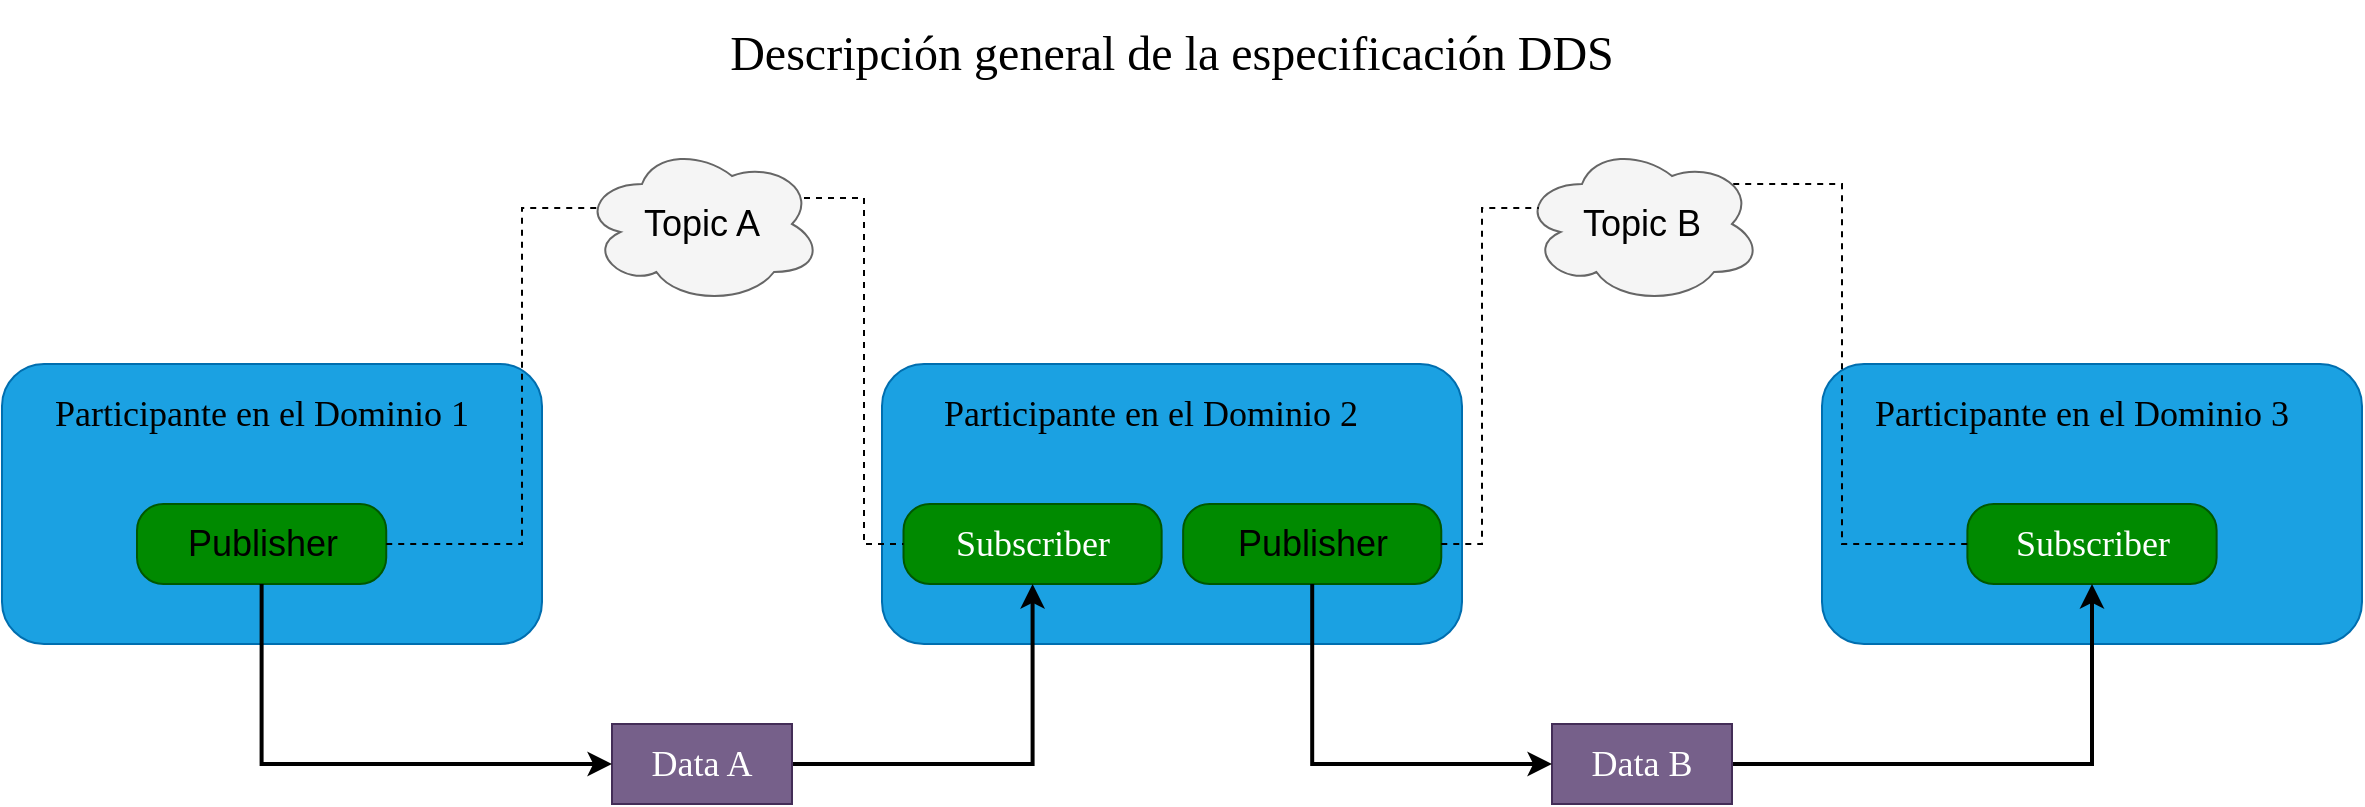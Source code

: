 <mxfile version="26.1.1">
  <diagram name="Page-1" id="D0JhVql0RrHCheDNzNPF">
    <mxGraphModel dx="1434" dy="822" grid="1" gridSize="10" guides="1" tooltips="1" connect="1" arrows="1" fold="1" page="1" pageScale="1" pageWidth="1100" pageHeight="850" math="0" shadow="0">
      <root>
        <mxCell id="0" />
        <mxCell id="1" parent="0" />
        <mxCell id="tbWEsT_DXhPGWO2bRRjK-4" value="" style="group" vertex="1" connectable="0" parent="1">
          <mxGeometry y="220" width="270" height="140" as="geometry" />
        </mxCell>
        <mxCell id="tbWEsT_DXhPGWO2bRRjK-1" value="" style="rounded=1;whiteSpace=wrap;html=1;fillColor=#1ba1e2;fontColor=#ffffff;strokeColor=#006EAF;" vertex="1" parent="tbWEsT_DXhPGWO2bRRjK-4">
          <mxGeometry width="270" height="140" as="geometry" />
        </mxCell>
        <mxCell id="tbWEsT_DXhPGWO2bRRjK-2" value="&lt;font style=&quot;color: light-dark(rgb(0, 0, 0), rgb(26, 26, 26)); font-size: 18px;&quot; face=&quot;Tahoma&quot;&gt;Participante en el Dominio 1&lt;/font&gt;" style="text;html=1;align=center;verticalAlign=middle;whiteSpace=wrap;rounded=0;" vertex="1" parent="tbWEsT_DXhPGWO2bRRjK-4">
          <mxGeometry y="10" width="259.615" height="30" as="geometry" />
        </mxCell>
        <mxCell id="tbWEsT_DXhPGWO2bRRjK-13" value="&lt;span style=&quot;color: light-dark(rgb(0, 0, 0), rgb(26, 26, 26));&quot;&gt;&lt;font style=&quot;font-size: 18px;&quot;&gt;Publisher&lt;/font&gt;&lt;/span&gt;" style="rounded=1;whiteSpace=wrap;html=1;fillColor=light-dark(#008A00,#00CC66);strokeColor=#005700;arcSize=33;fontColor=#ffffff;" vertex="1" parent="tbWEsT_DXhPGWO2bRRjK-4">
          <mxGeometry x="67.5" y="70" width="124.615" height="40" as="geometry" />
        </mxCell>
        <mxCell id="tbWEsT_DXhPGWO2bRRjK-5" value="" style="group" vertex="1" connectable="0" parent="1">
          <mxGeometry x="440" y="220" width="290" height="140" as="geometry" />
        </mxCell>
        <mxCell id="tbWEsT_DXhPGWO2bRRjK-6" value="" style="rounded=1;whiteSpace=wrap;html=1;fillColor=#1ba1e2;fontColor=#ffffff;strokeColor=#006EAF;" vertex="1" parent="tbWEsT_DXhPGWO2bRRjK-5">
          <mxGeometry width="290" height="140" as="geometry" />
        </mxCell>
        <mxCell id="tbWEsT_DXhPGWO2bRRjK-7" value="&lt;font style=&quot;color: light-dark(rgb(0, 0, 0), rgb(26, 26, 26)); font-size: 18px;&quot; face=&quot;Tahoma&quot;&gt;Participante en el Dominio 2&lt;/font&gt;" style="text;html=1;align=center;verticalAlign=middle;whiteSpace=wrap;rounded=0;" vertex="1" parent="tbWEsT_DXhPGWO2bRRjK-5">
          <mxGeometry y="10" width="268.887" height="30" as="geometry" />
        </mxCell>
        <mxCell id="tbWEsT_DXhPGWO2bRRjK-14" value="&lt;span style=&quot;color: light-dark(rgb(0, 0, 0), rgb(26, 26, 26));&quot;&gt;&lt;font style=&quot;font-size: 18px;&quot;&gt;Publisher&lt;/font&gt;&lt;/span&gt;" style="rounded=1;whiteSpace=wrap;html=1;fillColor=light-dark(#008A00,#00CC66);fontColor=#ffffff;strokeColor=#005700;arcSize=33;" vertex="1" parent="tbWEsT_DXhPGWO2bRRjK-5">
          <mxGeometry x="150.572" y="70" width="129.066" height="40" as="geometry" />
        </mxCell>
        <mxCell id="tbWEsT_DXhPGWO2bRRjK-15" value="&lt;font style=&quot;font-size: 18px;&quot; face=&quot;Tahoma&quot;&gt;Subscriber&lt;/font&gt;" style="rounded=1;whiteSpace=wrap;html=1;fillColor=light-dark(#008A00,#00CC66);fontColor=#ffffff;strokeColor=#005700;arcSize=33;" vertex="1" parent="tbWEsT_DXhPGWO2bRRjK-5">
          <mxGeometry x="10.755" y="70" width="129.066" height="40" as="geometry" />
        </mxCell>
        <mxCell id="tbWEsT_DXhPGWO2bRRjK-8" value="" style="group" vertex="1" connectable="0" parent="1">
          <mxGeometry x="910" y="220" width="270" height="140" as="geometry" />
        </mxCell>
        <mxCell id="tbWEsT_DXhPGWO2bRRjK-9" value="" style="rounded=1;whiteSpace=wrap;html=1;fillColor=#1ba1e2;fontColor=#ffffff;strokeColor=#006EAF;" vertex="1" parent="tbWEsT_DXhPGWO2bRRjK-8">
          <mxGeometry width="270" height="140" as="geometry" />
        </mxCell>
        <mxCell id="tbWEsT_DXhPGWO2bRRjK-10" value="&lt;font style=&quot;color: light-dark(rgb(0, 0, 0), rgb(26, 26, 26)); font-size: 18px;&quot; face=&quot;Tahoma&quot;&gt;Participante en el Dominio 3&lt;/font&gt;" style="text;html=1;align=center;verticalAlign=middle;whiteSpace=wrap;rounded=0;" vertex="1" parent="tbWEsT_DXhPGWO2bRRjK-8">
          <mxGeometry y="10" width="259.615" height="30" as="geometry" />
        </mxCell>
        <mxCell id="tbWEsT_DXhPGWO2bRRjK-22" value="&lt;font style=&quot;font-size: 18px;&quot; face=&quot;Tahoma&quot;&gt;Subscriber&lt;/font&gt;" style="rounded=1;whiteSpace=wrap;html=1;fillColor=light-dark(#008A00,#00CC66);fontColor=#ffffff;strokeColor=#005700;arcSize=33;" vertex="1" parent="tbWEsT_DXhPGWO2bRRjK-8">
          <mxGeometry x="72.695" y="70" width="124.615" height="40" as="geometry" />
        </mxCell>
        <mxCell id="tbWEsT_DXhPGWO2bRRjK-24" style="edgeStyle=orthogonalEdgeStyle;rounded=0;orthogonalLoop=1;jettySize=auto;html=1;exitX=0.925;exitY=0.338;exitDx=0;exitDy=0;exitPerimeter=0;entryX=0;entryY=0.5;entryDx=0;entryDy=0;dashed=1;strokeColor=light-dark(#000000,#CCCCCC);align=center;verticalAlign=middle;fontFamily=Helvetica;fontSize=11;fontColor=default;labelBackgroundColor=default;startFill=0;endArrow=none;" edge="1" parent="1" source="tbWEsT_DXhPGWO2bRRjK-11" target="tbWEsT_DXhPGWO2bRRjK-15">
          <mxGeometry relative="1" as="geometry">
            <Array as="points">
              <mxPoint x="431" y="137" />
              <mxPoint x="431" y="310" />
            </Array>
          </mxGeometry>
        </mxCell>
        <mxCell id="tbWEsT_DXhPGWO2bRRjK-11" value="&lt;font style=&quot;font-size: 18px;&quot;&gt;&lt;span style=&quot;color: light-dark(rgb(0, 0, 0), rgb(26, 26, 26));&quot;&gt;Topic A&lt;/span&gt;&lt;/font&gt;" style="ellipse;shape=cloud;whiteSpace=wrap;html=1;fillColor=light-dark(#F5F5F5,#E6E6E6);fontColor=#333333;strokeColor=light-dark(#666666,#333333);" vertex="1" parent="1">
          <mxGeometry x="290" y="110" width="120" height="80" as="geometry" />
        </mxCell>
        <mxCell id="tbWEsT_DXhPGWO2bRRjK-26" style="edgeStyle=orthogonalEdgeStyle;rounded=0;orthogonalLoop=1;jettySize=auto;html=1;exitX=0.88;exitY=0.25;exitDx=0;exitDy=0;exitPerimeter=0;entryX=0;entryY=0.5;entryDx=0;entryDy=0;dashed=1;strokeColor=light-dark(#000000,#CCCCCC);align=center;verticalAlign=middle;fontFamily=Helvetica;fontSize=11;fontColor=default;labelBackgroundColor=default;startFill=0;endArrow=none;" edge="1" parent="1" source="tbWEsT_DXhPGWO2bRRjK-12" target="tbWEsT_DXhPGWO2bRRjK-22">
          <mxGeometry relative="1" as="geometry">
            <Array as="points">
              <mxPoint x="920" y="130" />
              <mxPoint x="920" y="310" />
            </Array>
          </mxGeometry>
        </mxCell>
        <mxCell id="tbWEsT_DXhPGWO2bRRjK-12" value="&lt;font style=&quot;font-size: 18px;&quot;&gt;&lt;span style=&quot;color: light-dark(rgb(0, 0, 0), rgb(26, 26, 26));&quot;&gt;Topic B&lt;/span&gt;&lt;/font&gt;" style="ellipse;shape=cloud;whiteSpace=wrap;html=1;fillColor=light-dark(#F5F5F5,#E6E6E6);fontColor=#333333;strokeColor=light-dark(#666666,#333333);" vertex="1" parent="1">
          <mxGeometry x="760" y="110" width="120" height="80" as="geometry" />
        </mxCell>
        <mxCell id="tbWEsT_DXhPGWO2bRRjK-23" style="edgeStyle=orthogonalEdgeStyle;rounded=0;orthogonalLoop=1;jettySize=auto;html=1;exitX=1;exitY=0.5;exitDx=0;exitDy=0;entryX=0.07;entryY=0.4;entryDx=0;entryDy=0;entryPerimeter=0;endArrow=none;startFill=0;dashed=1;strokeColor=light-dark(#000000,#CCCCCC);" edge="1" parent="1" source="tbWEsT_DXhPGWO2bRRjK-13" target="tbWEsT_DXhPGWO2bRRjK-11">
          <mxGeometry relative="1" as="geometry">
            <Array as="points">
              <mxPoint x="260" y="310" />
              <mxPoint x="260" y="142" />
            </Array>
          </mxGeometry>
        </mxCell>
        <mxCell id="tbWEsT_DXhPGWO2bRRjK-25" style="edgeStyle=orthogonalEdgeStyle;rounded=0;orthogonalLoop=1;jettySize=auto;html=1;exitX=1;exitY=0.5;exitDx=0;exitDy=0;entryX=0.07;entryY=0.4;entryDx=0;entryDy=0;entryPerimeter=0;dashed=1;strokeColor=light-dark(#000000,#CCCCCC);align=center;verticalAlign=middle;fontFamily=Helvetica;fontSize=11;fontColor=default;labelBackgroundColor=default;startFill=0;endArrow=none;" edge="1" parent="1" source="tbWEsT_DXhPGWO2bRRjK-14" target="tbWEsT_DXhPGWO2bRRjK-12">
          <mxGeometry relative="1" as="geometry">
            <Array as="points">
              <mxPoint x="740" y="310" />
              <mxPoint x="740" y="142" />
            </Array>
          </mxGeometry>
        </mxCell>
        <mxCell id="tbWEsT_DXhPGWO2bRRjK-30" style="edgeStyle=orthogonalEdgeStyle;rounded=0;orthogonalLoop=1;jettySize=auto;html=1;exitX=1;exitY=0.5;exitDx=0;exitDy=0;entryX=0.5;entryY=1;entryDx=0;entryDy=0;strokeColor=light-dark(#000000,#6600CC);strokeWidth=2;align=center;verticalAlign=middle;fontFamily=Helvetica;fontSize=11;fontColor=default;labelBackgroundColor=default;endArrow=classic;" edge="1" parent="1" source="tbWEsT_DXhPGWO2bRRjK-27" target="tbWEsT_DXhPGWO2bRRjK-15">
          <mxGeometry relative="1" as="geometry" />
        </mxCell>
        <mxCell id="tbWEsT_DXhPGWO2bRRjK-27" value="&lt;font style=&quot;font-size: 18px;&quot; face=&quot;Tahoma&quot;&gt;Data A&lt;/font&gt;" style="rounded=0;whiteSpace=wrap;html=1;fillColor=#76608a;fontColor=#ffffff;strokeColor=#432D57;" vertex="1" parent="1">
          <mxGeometry x="305" y="400" width="90" height="40" as="geometry" />
        </mxCell>
        <mxCell id="tbWEsT_DXhPGWO2bRRjK-32" style="edgeStyle=orthogonalEdgeStyle;rounded=0;orthogonalLoop=1;jettySize=auto;html=1;exitX=1;exitY=0.5;exitDx=0;exitDy=0;entryX=0.5;entryY=1;entryDx=0;entryDy=0;strokeColor=light-dark(#000000,#6600CC);strokeWidth=2;align=center;verticalAlign=middle;fontFamily=Helvetica;fontSize=11;fontColor=default;labelBackgroundColor=default;endArrow=classic;" edge="1" parent="1" source="tbWEsT_DXhPGWO2bRRjK-28" target="tbWEsT_DXhPGWO2bRRjK-22">
          <mxGeometry relative="1" as="geometry" />
        </mxCell>
        <mxCell id="tbWEsT_DXhPGWO2bRRjK-28" value="&lt;font style=&quot;font-size: 18px;&quot; face=&quot;Tahoma&quot;&gt;Data B&lt;/font&gt;" style="rounded=0;whiteSpace=wrap;html=1;fillColor=#76608a;fontColor=#ffffff;strokeColor=#432D57;" vertex="1" parent="1">
          <mxGeometry x="775" y="400" width="90" height="40" as="geometry" />
        </mxCell>
        <mxCell id="tbWEsT_DXhPGWO2bRRjK-29" style="edgeStyle=orthogonalEdgeStyle;rounded=0;orthogonalLoop=1;jettySize=auto;html=1;exitX=0.5;exitY=1;exitDx=0;exitDy=0;entryX=0;entryY=0.5;entryDx=0;entryDy=0;strokeWidth=2;strokeColor=light-dark(#000000,#6600CC);" edge="1" parent="1" source="tbWEsT_DXhPGWO2bRRjK-13" target="tbWEsT_DXhPGWO2bRRjK-27">
          <mxGeometry relative="1" as="geometry" />
        </mxCell>
        <mxCell id="tbWEsT_DXhPGWO2bRRjK-31" style="edgeStyle=orthogonalEdgeStyle;rounded=0;orthogonalLoop=1;jettySize=auto;html=1;exitX=0.5;exitY=1;exitDx=0;exitDy=0;entryX=0;entryY=0.5;entryDx=0;entryDy=0;strokeColor=light-dark(#000000,#6600CC);strokeWidth=2;align=center;verticalAlign=middle;fontFamily=Helvetica;fontSize=11;fontColor=default;labelBackgroundColor=default;endArrow=classic;" edge="1" parent="1" source="tbWEsT_DXhPGWO2bRRjK-14" target="tbWEsT_DXhPGWO2bRRjK-28">
          <mxGeometry relative="1" as="geometry" />
        </mxCell>
        <mxCell id="tbWEsT_DXhPGWO2bRRjK-33" value="&lt;div class=&quot;QmZWSe&quot;&gt;&lt;div class=&quot;DHcWmd&quot;&gt;&lt;/div&gt;&lt;/div&gt;&lt;div class=&quot;oSioSc&quot;&gt;&lt;div id=&quot;tw-target&quot;&gt;&lt;div data-entityname=&quot;Google Translate&quot; data-attrid=&quot;tw-targetArea&quot; class=&quot;g9WsWb PZPZlf&quot; id=&quot;kAz1tf&quot;&gt;&lt;div role=&quot;text&quot; tabindex=&quot;0&quot; id=&quot;tw-target-text-container&quot; class=&quot;tw-ta-container tw-nfl&quot;&gt;&lt;pre aria-label=&quot;Texto traducido: Descripción general de la especificación DDS&quot; dir=&quot;ltr&quot; data-ved=&quot;2ahUKEwjum5W9mZWMAxVHN0QIHQoxLa4Q3ewLegQICBAV&quot; style=&quot;text-align:left&quot; id=&quot;tw-target-text&quot; data-placeholder=&quot;Traducción&quot; class=&quot;tw-data-text tw-text-large tw-ta&quot;&gt;&lt;font style=&quot;font-size: 24px;&quot; face=&quot;Tahoma&quot;&gt;&lt;span lang=&quot;es&quot; class=&quot;Y2IQFc&quot;&gt;Descripción general de la especificación DDS&lt;/span&gt;&lt;/font&gt;&lt;/pre&gt;&lt;/div&gt;&lt;/div&gt;&lt;/div&gt;&lt;/div&gt;" style="text;html=1;align=center;verticalAlign=middle;whiteSpace=wrap;rounded=0;" vertex="1" parent="1">
          <mxGeometry x="330" y="50" width="510" height="30" as="geometry" />
        </mxCell>
      </root>
    </mxGraphModel>
  </diagram>
</mxfile>
